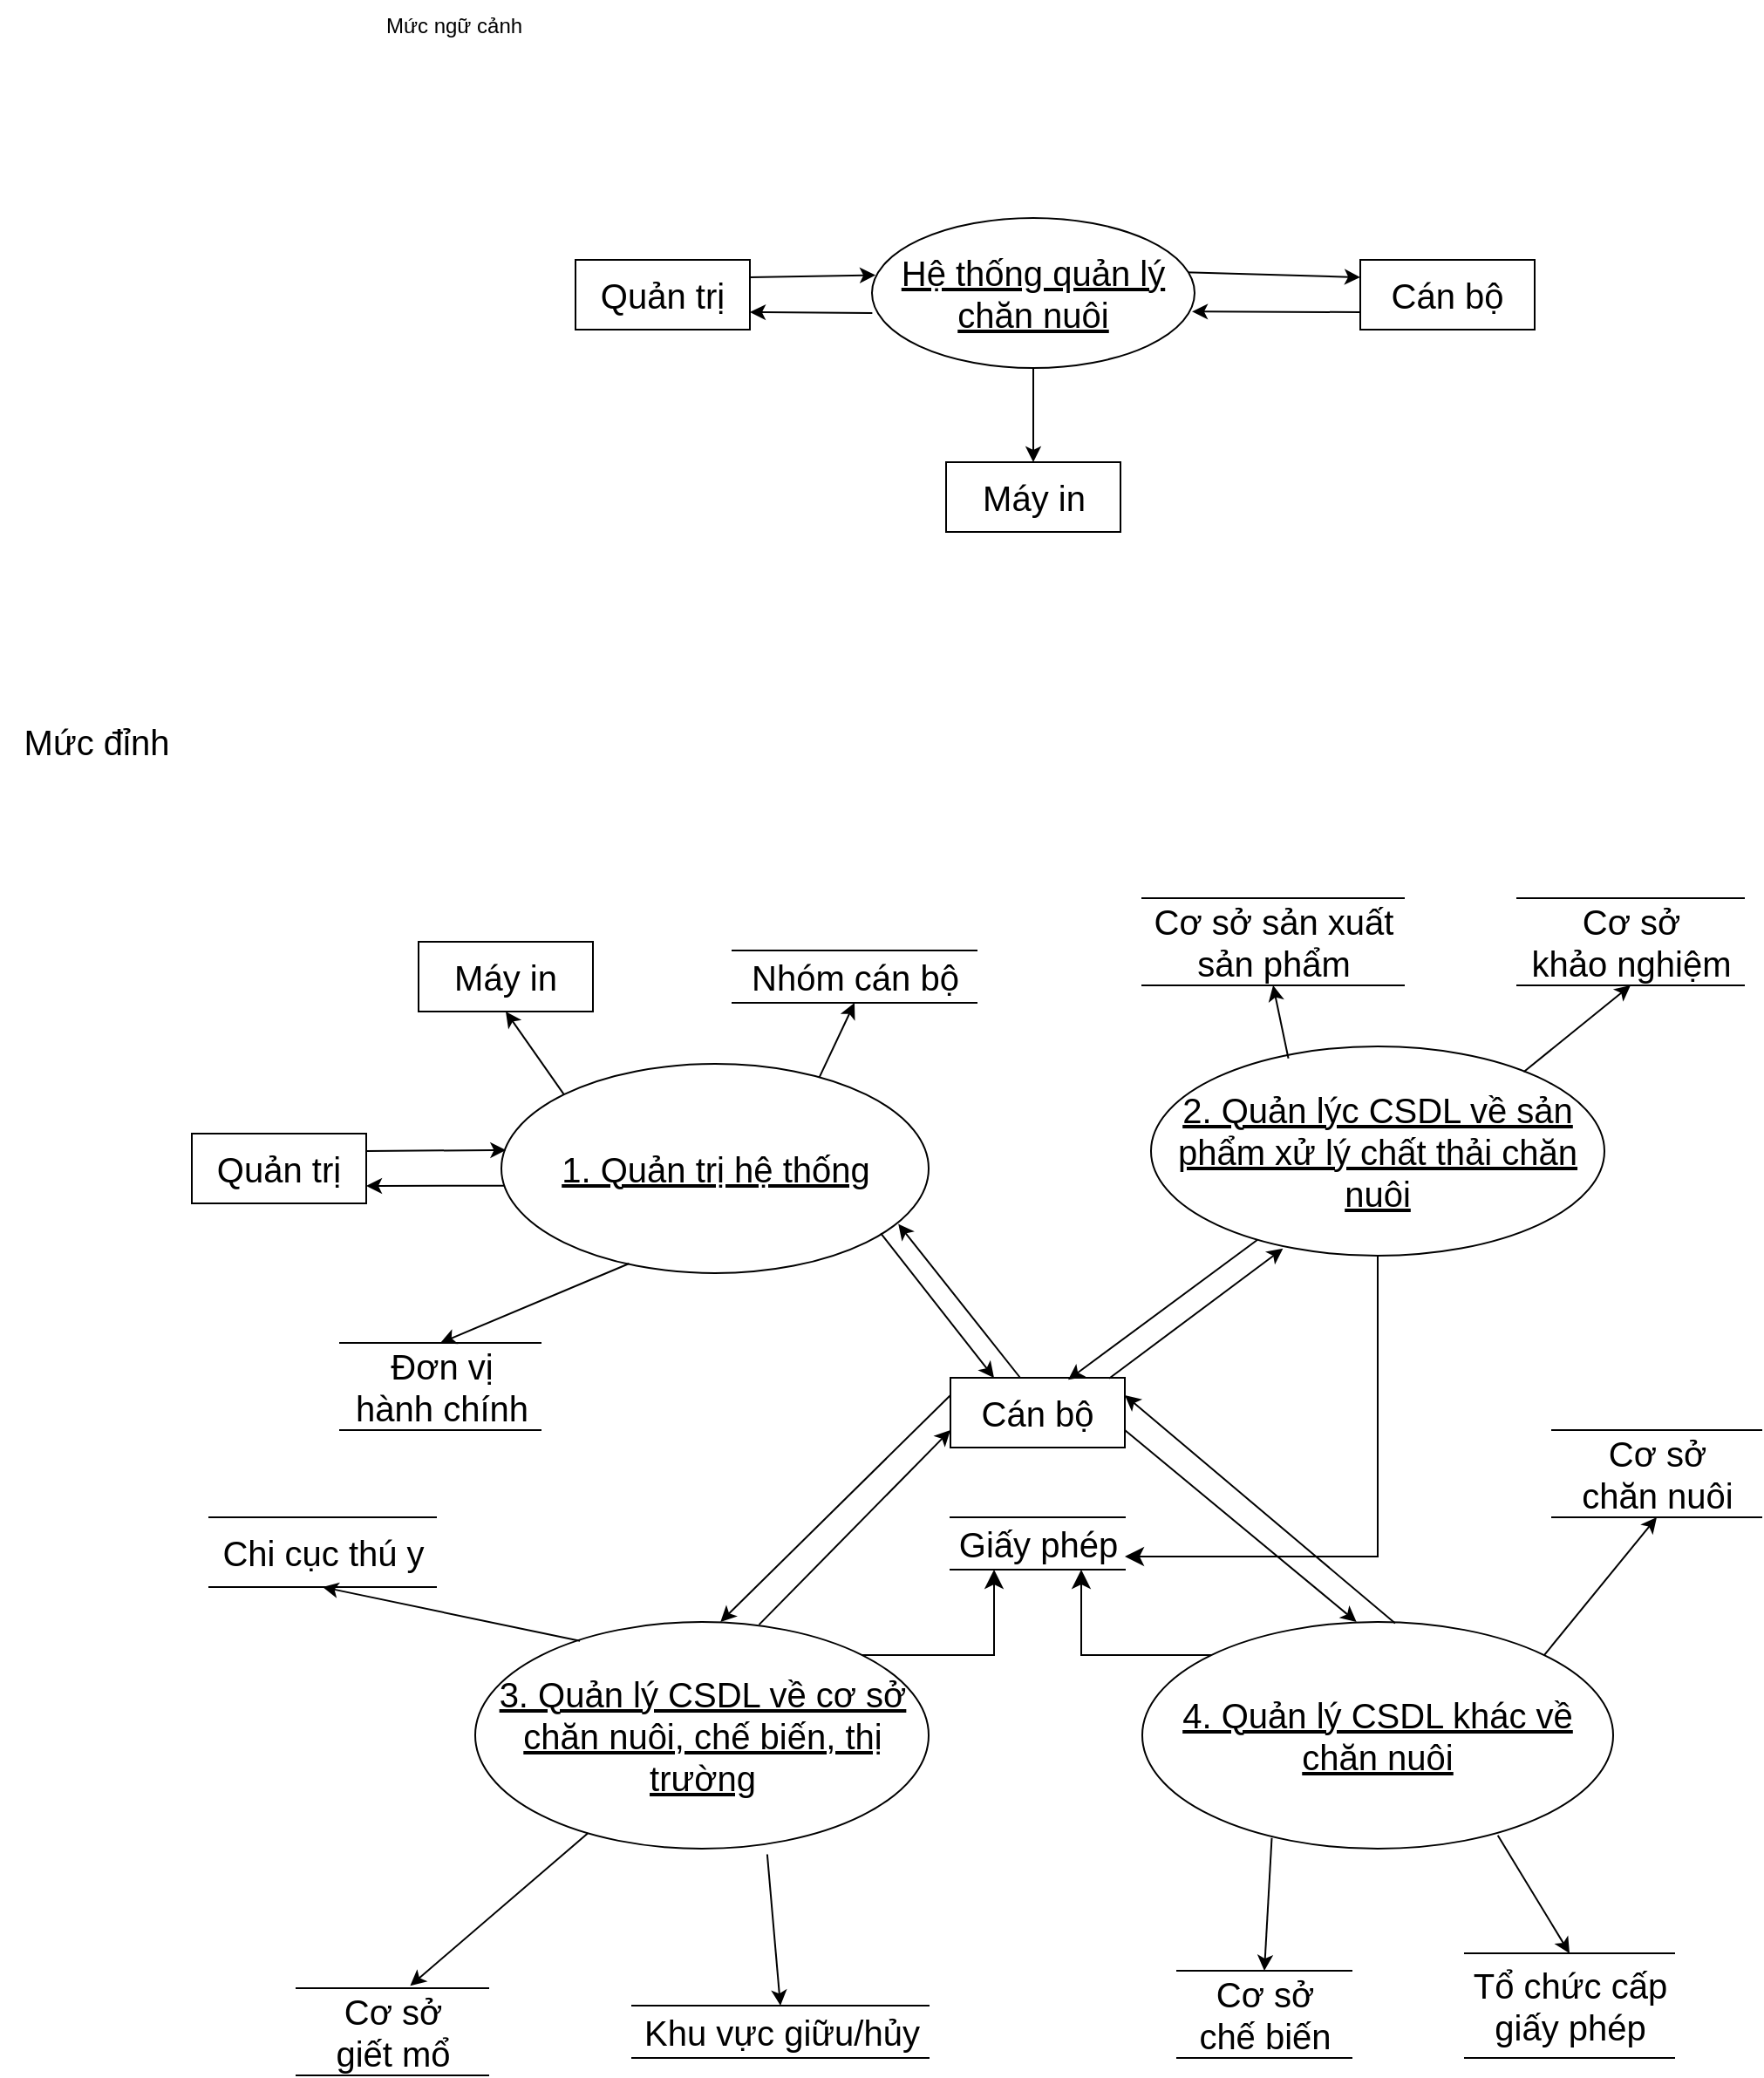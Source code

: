 <mxfile version="20.8.23" type="github">
  <diagram name="Page-1" id="0gvU9ToeIHV35Qbm5U2q">
    <mxGraphModel dx="2173" dy="717" grid="1" gridSize="10" guides="1" tooltips="1" connect="1" arrows="1" fold="1" page="1" pageScale="1" pageWidth="850" pageHeight="1100" math="0" shadow="0">
      <root>
        <mxCell id="0" />
        <mxCell id="1" parent="0" />
        <mxCell id="LT6I_wnhI_jYB2gAYEy_-1" value="Mức ngữ cảnh" style="text;html=1;align=center;verticalAlign=middle;resizable=0;points=[];autosize=1;strokeColor=none;fillColor=none;" vertex="1" parent="1">
          <mxGeometry x="30" y="55" width="100" height="30" as="geometry" />
        </mxCell>
        <mxCell id="LT6I_wnhI_jYB2gAYEy_-4" value="Máy in" style="whiteSpace=wrap;html=1;align=center;fontSize=20;" vertex="1" parent="1">
          <mxGeometry x="362.5" y="320" width="100" height="40" as="geometry" />
        </mxCell>
        <mxCell id="LT6I_wnhI_jYB2gAYEy_-5" value="Quản trị" style="whiteSpace=wrap;html=1;align=center;fontSize=20;" vertex="1" parent="1">
          <mxGeometry x="150" y="204" width="100" height="40" as="geometry" />
        </mxCell>
        <mxCell id="LT6I_wnhI_jYB2gAYEy_-6" value="Cán bộ" style="whiteSpace=wrap;html=1;align=center;fontSize=20;" vertex="1" parent="1">
          <mxGeometry x="600" y="204" width="100" height="40" as="geometry" />
        </mxCell>
        <mxCell id="LT6I_wnhI_jYB2gAYEy_-8" value="" style="endArrow=classic;html=1;rounded=0;fontSize=20;entryX=0.5;entryY=0;entryDx=0;entryDy=0;exitX=0.5;exitY=1;exitDx=0;exitDy=0;" edge="1" parent="1" source="LT6I_wnhI_jYB2gAYEy_-24" target="LT6I_wnhI_jYB2gAYEy_-4">
          <mxGeometry width="50" height="50" relative="1" as="geometry">
            <mxPoint x="430" y="270" as="sourcePoint" />
            <mxPoint x="320" y="260" as="targetPoint" />
          </mxGeometry>
        </mxCell>
        <mxCell id="LT6I_wnhI_jYB2gAYEy_-10" value="" style="endArrow=classic;html=1;rounded=0;fontSize=20;exitX=0;exitY=0.75;exitDx=0;exitDy=0;entryX=0.992;entryY=0.624;entryDx=0;entryDy=0;entryPerimeter=0;" edge="1" parent="1" source="LT6I_wnhI_jYB2gAYEy_-6" target="LT6I_wnhI_jYB2gAYEy_-24">
          <mxGeometry width="50" height="50" relative="1" as="geometry">
            <mxPoint x="420" y="340" as="sourcePoint" />
            <mxPoint x="520" y="230" as="targetPoint" />
          </mxGeometry>
        </mxCell>
        <mxCell id="LT6I_wnhI_jYB2gAYEy_-11" value="" style="endArrow=classic;html=1;rounded=0;fontSize=20;entryX=0;entryY=0.25;entryDx=0;entryDy=0;exitX=0.972;exitY=0.362;exitDx=0;exitDy=0;exitPerimeter=0;" edge="1" parent="1" source="LT6I_wnhI_jYB2gAYEy_-24" target="LT6I_wnhI_jYB2gAYEy_-6">
          <mxGeometry width="50" height="50" relative="1" as="geometry">
            <mxPoint x="505.0" y="212.5" as="sourcePoint" />
            <mxPoint x="550" y="220" as="targetPoint" />
          </mxGeometry>
        </mxCell>
        <mxCell id="LT6I_wnhI_jYB2gAYEy_-12" value="" style="endArrow=classic;html=1;rounded=0;fontSize=20;entryX=1;entryY=0.75;entryDx=0;entryDy=0;exitX=0.001;exitY=0.633;exitDx=0;exitDy=0;exitPerimeter=0;" edge="1" parent="1" source="LT6I_wnhI_jYB2gAYEy_-24" target="LT6I_wnhI_jYB2gAYEy_-5">
          <mxGeometry width="50" height="50" relative="1" as="geometry">
            <mxPoint x="345.0" y="235" as="sourcePoint" />
            <mxPoint x="258" y="230" as="targetPoint" />
            <Array as="points" />
          </mxGeometry>
        </mxCell>
        <mxCell id="LT6I_wnhI_jYB2gAYEy_-13" value="" style="endArrow=classic;html=1;rounded=0;fontSize=20;entryX=0.011;entryY=0.381;entryDx=0;entryDy=0;exitX=1;exitY=0.25;exitDx=0;exitDy=0;entryPerimeter=0;" edge="1" parent="1" source="LT6I_wnhI_jYB2gAYEy_-5" target="LT6I_wnhI_jYB2gAYEy_-24">
          <mxGeometry width="50" height="50" relative="1" as="geometry">
            <mxPoint x="260" y="215" as="sourcePoint" />
            <mxPoint x="345.0" y="212.5" as="targetPoint" />
          </mxGeometry>
        </mxCell>
        <mxCell id="LT6I_wnhI_jYB2gAYEy_-15" value="Mức đỉnh" style="text;html=1;align=center;verticalAlign=middle;resizable=0;points=[];autosize=1;strokeColor=none;fillColor=none;fontSize=20;" vertex="1" parent="1">
          <mxGeometry x="-180" y="460" width="110" height="40" as="geometry" />
        </mxCell>
        <mxCell id="LT6I_wnhI_jYB2gAYEy_-24" value="Hệ thống quản lý chăn nuôi" style="ellipse;whiteSpace=wrap;html=1;align=center;fontStyle=4;fontSize=20;" vertex="1" parent="1">
          <mxGeometry x="320" y="180" width="185" height="86" as="geometry" />
        </mxCell>
        <mxCell id="LT6I_wnhI_jYB2gAYEy_-26" value="4. Quản lý CSDL khác về chăn nuôi" style="ellipse;whiteSpace=wrap;html=1;align=center;fontStyle=4;fontSize=20;" vertex="1" parent="1">
          <mxGeometry x="475" y="985" width="270" height="130" as="geometry" />
        </mxCell>
        <mxCell id="LT6I_wnhI_jYB2gAYEy_-27" value="2. Quản lýc CSDL về sản phẩm xử lý chất thải chăn nuôi" style="ellipse;whiteSpace=wrap;html=1;align=center;fontStyle=4;fontSize=20;" vertex="1" parent="1">
          <mxGeometry x="480" y="655" width="260" height="120" as="geometry" />
        </mxCell>
        <mxCell id="LT6I_wnhI_jYB2gAYEy_-28" value="1. Quản trị hệ thống" style="ellipse;whiteSpace=wrap;html=1;align=center;fontStyle=4;fontSize=20;" vertex="1" parent="1">
          <mxGeometry x="107.5" y="665" width="245" height="120" as="geometry" />
        </mxCell>
        <mxCell id="LT6I_wnhI_jYB2gAYEy_-29" value="3. Quản lý CSDL về cơ sở chăn nuôi, chế biến, thị trường" style="ellipse;whiteSpace=wrap;html=1;align=center;fontStyle=4;fontSize=20;" vertex="1" parent="1">
          <mxGeometry x="92.5" y="985" width="260" height="130" as="geometry" />
        </mxCell>
        <mxCell id="LT6I_wnhI_jYB2gAYEy_-30" value="Quản trị" style="whiteSpace=wrap;html=1;align=center;fontSize=20;" vertex="1" parent="1">
          <mxGeometry x="-70" y="705" width="100" height="40" as="geometry" />
        </mxCell>
        <mxCell id="LT6I_wnhI_jYB2gAYEy_-40" value="Cán bộ" style="whiteSpace=wrap;html=1;align=center;fontSize=20;" vertex="1" parent="1">
          <mxGeometry x="365" y="845" width="100" height="40" as="geometry" />
        </mxCell>
        <mxCell id="LT6I_wnhI_jYB2gAYEy_-41" value="Máy in" style="whiteSpace=wrap;html=1;align=center;fontSize=20;" vertex="1" parent="1">
          <mxGeometry x="60" y="595" width="100" height="40" as="geometry" />
        </mxCell>
        <mxCell id="LT6I_wnhI_jYB2gAYEy_-42" value="Đơn vị&lt;br&gt;hành chính" style="html=1;dashed=0;whitespace=wrap;shape=partialRectangle;right=0;left=0;fontSize=20;" vertex="1" parent="1">
          <mxGeometry x="15" y="825" width="115" height="50" as="geometry" />
        </mxCell>
        <mxCell id="LT6I_wnhI_jYB2gAYEy_-43" value="Nhóm cán bộ" style="html=1;dashed=0;whitespace=wrap;shape=partialRectangle;right=0;left=0;fontSize=20;" vertex="1" parent="1">
          <mxGeometry x="240" y="600" width="140" height="30" as="geometry" />
        </mxCell>
        <mxCell id="LT6I_wnhI_jYB2gAYEy_-44" value="Cơ sở sản xuất &lt;br&gt;sản phẩm" style="html=1;dashed=0;whitespace=wrap;shape=partialRectangle;right=0;left=0;fontSize=20;" vertex="1" parent="1">
          <mxGeometry x="475" y="570" width="150" height="50" as="geometry" />
        </mxCell>
        <mxCell id="LT6I_wnhI_jYB2gAYEy_-45" value="Cơ sở&lt;br&gt;khảo nghiệm" style="html=1;dashed=0;whitespace=wrap;shape=partialRectangle;right=0;left=0;fontSize=20;" vertex="1" parent="1">
          <mxGeometry x="690" y="570" width="130" height="50" as="geometry" />
        </mxCell>
        <mxCell id="LT6I_wnhI_jYB2gAYEy_-46" value="Giấy phép" style="html=1;dashed=0;whitespace=wrap;shape=partialRectangle;right=0;left=0;fontSize=20;" vertex="1" parent="1">
          <mxGeometry x="365" y="925" width="100" height="30" as="geometry" />
        </mxCell>
        <mxCell id="LT6I_wnhI_jYB2gAYEy_-47" value="Cơ sở&lt;br&gt;chế biến" style="html=1;dashed=0;whitespace=wrap;shape=partialRectangle;right=0;left=0;fontSize=20;" vertex="1" parent="1">
          <mxGeometry x="495" y="1185" width="100" height="50" as="geometry" />
        </mxCell>
        <mxCell id="LT6I_wnhI_jYB2gAYEy_-48" value="Tổ chức cấp&lt;br&gt;giấy phép" style="html=1;dashed=0;whitespace=wrap;shape=partialRectangle;right=0;left=0;fontSize=20;" vertex="1" parent="1">
          <mxGeometry x="660" y="1175" width="120" height="60" as="geometry" />
        </mxCell>
        <mxCell id="LT6I_wnhI_jYB2gAYEy_-49" value="Cơ sở &lt;br&gt;chăn nuôi" style="html=1;dashed=0;whitespace=wrap;shape=partialRectangle;right=0;left=0;fontSize=20;" vertex="1" parent="1">
          <mxGeometry x="710" y="875" width="120" height="50" as="geometry" />
        </mxCell>
        <mxCell id="LT6I_wnhI_jYB2gAYEy_-50" value="Cơ sở&lt;br&gt;giết mổ" style="html=1;dashed=0;whitespace=wrap;shape=partialRectangle;right=0;left=0;fontSize=20;" vertex="1" parent="1">
          <mxGeometry x="-10" y="1195" width="110" height="50" as="geometry" />
        </mxCell>
        <mxCell id="LT6I_wnhI_jYB2gAYEy_-51" value="Chi cục thú y" style="html=1;dashed=0;whitespace=wrap;shape=partialRectangle;right=0;left=0;fontSize=20;" vertex="1" parent="1">
          <mxGeometry x="-60" y="925" width="130" height="40" as="geometry" />
        </mxCell>
        <mxCell id="LT6I_wnhI_jYB2gAYEy_-52" value="Khu vực giữu/hủy" style="html=1;dashed=0;whitespace=wrap;shape=partialRectangle;right=0;left=0;fontSize=20;" vertex="1" parent="1">
          <mxGeometry x="182.5" y="1205" width="170" height="30" as="geometry" />
        </mxCell>
        <mxCell id="LT6I_wnhI_jYB2gAYEy_-53" value="" style="endArrow=classic;html=1;rounded=0;fontSize=20;exitX=1;exitY=0.25;exitDx=0;exitDy=0;entryX=0.011;entryY=0.412;entryDx=0;entryDy=0;entryPerimeter=0;" edge="1" parent="1" source="LT6I_wnhI_jYB2gAYEy_-30" target="LT6I_wnhI_jYB2gAYEy_-28">
          <mxGeometry width="50" height="50" relative="1" as="geometry">
            <mxPoint x="260" y="770" as="sourcePoint" />
            <mxPoint x="310" y="720" as="targetPoint" />
          </mxGeometry>
        </mxCell>
        <mxCell id="LT6I_wnhI_jYB2gAYEy_-54" value="" style="endArrow=classic;html=1;rounded=0;fontSize=20;exitX=0.007;exitY=0.582;exitDx=0;exitDy=0;exitPerimeter=0;entryX=1;entryY=0.75;entryDx=0;entryDy=0;" edge="1" parent="1" source="LT6I_wnhI_jYB2gAYEy_-28" target="LT6I_wnhI_jYB2gAYEy_-30">
          <mxGeometry width="50" height="50" relative="1" as="geometry">
            <mxPoint x="260" y="770" as="sourcePoint" />
            <mxPoint x="310" y="720" as="targetPoint" />
          </mxGeometry>
        </mxCell>
        <mxCell id="LT6I_wnhI_jYB2gAYEy_-55" value="" style="endArrow=classic;html=1;rounded=0;fontSize=20;entryX=0.5;entryY=1;entryDx=0;entryDy=0;exitX=0;exitY=0;exitDx=0;exitDy=0;" edge="1" parent="1" source="LT6I_wnhI_jYB2gAYEy_-28" target="LT6I_wnhI_jYB2gAYEy_-41">
          <mxGeometry width="50" height="50" relative="1" as="geometry">
            <mxPoint x="260" y="770" as="sourcePoint" />
            <mxPoint x="310" y="720" as="targetPoint" />
          </mxGeometry>
        </mxCell>
        <mxCell id="LT6I_wnhI_jYB2gAYEy_-56" value="" style="endArrow=classic;html=1;rounded=0;fontSize=20;exitX=0.744;exitY=0.065;exitDx=0;exitDy=0;exitPerimeter=0;entryX=0.5;entryY=1;entryDx=0;entryDy=0;" edge="1" parent="1" source="LT6I_wnhI_jYB2gAYEy_-28" target="LT6I_wnhI_jYB2gAYEy_-43">
          <mxGeometry width="50" height="50" relative="1" as="geometry">
            <mxPoint x="266.125" y="672.08" as="sourcePoint" />
            <mxPoint x="291" y="630" as="targetPoint" />
          </mxGeometry>
        </mxCell>
        <mxCell id="LT6I_wnhI_jYB2gAYEy_-58" value="" style="endArrow=classic;html=1;rounded=0;fontSize=20;exitX=0.299;exitY=0.954;exitDx=0;exitDy=0;exitPerimeter=0;entryX=0.5;entryY=0;entryDx=0;entryDy=0;" edge="1" parent="1" source="LT6I_wnhI_jYB2gAYEy_-28" target="LT6I_wnhI_jYB2gAYEy_-42">
          <mxGeometry width="50" height="50" relative="1" as="geometry">
            <mxPoint x="260" y="770" as="sourcePoint" />
            <mxPoint x="310" y="720" as="targetPoint" />
          </mxGeometry>
        </mxCell>
        <mxCell id="LT6I_wnhI_jYB2gAYEy_-59" value="" style="endArrow=classic;html=1;rounded=0;fontSize=20;entryX=0.25;entryY=0;entryDx=0;entryDy=0;exitX=0.888;exitY=0.81;exitDx=0;exitDy=0;exitPerimeter=0;" edge="1" parent="1" source="LT6I_wnhI_jYB2gAYEy_-28" target="LT6I_wnhI_jYB2gAYEy_-40">
          <mxGeometry width="50" height="50" relative="1" as="geometry">
            <mxPoint x="260" y="800" as="sourcePoint" />
            <mxPoint x="310" y="740" as="targetPoint" />
          </mxGeometry>
        </mxCell>
        <mxCell id="LT6I_wnhI_jYB2gAYEy_-60" value="" style="endArrow=classic;html=1;rounded=0;fontSize=20;exitX=0.25;exitY=0;exitDx=0;exitDy=0;entryX=0.929;entryY=0.765;entryDx=0;entryDy=0;entryPerimeter=0;" edge="1" parent="1" target="LT6I_wnhI_jYB2gAYEy_-28">
          <mxGeometry width="50" height="50" relative="1" as="geometry">
            <mxPoint x="405" y="845" as="sourcePoint" />
            <mxPoint x="341.53" y="764.6" as="targetPoint" />
          </mxGeometry>
        </mxCell>
        <mxCell id="LT6I_wnhI_jYB2gAYEy_-61" value="" style="endArrow=classic;html=1;rounded=0;fontSize=20;entryX=0.541;entryY=0;entryDx=0;entryDy=0;entryPerimeter=0;exitX=0;exitY=0.25;exitDx=0;exitDy=0;" edge="1" parent="1" source="LT6I_wnhI_jYB2gAYEy_-40" target="LT6I_wnhI_jYB2gAYEy_-29">
          <mxGeometry width="50" height="50" relative="1" as="geometry">
            <mxPoint x="360" y="860" as="sourcePoint" />
            <mxPoint x="310" y="750" as="targetPoint" />
          </mxGeometry>
        </mxCell>
        <mxCell id="LT6I_wnhI_jYB2gAYEy_-62" value="" style="endArrow=classic;html=1;rounded=0;fontSize=20;entryX=0.675;entryY=0.029;entryDx=0;entryDy=0;entryPerimeter=0;" edge="1" parent="1" source="LT6I_wnhI_jYB2gAYEy_-27" target="LT6I_wnhI_jYB2gAYEy_-40">
          <mxGeometry width="50" height="50" relative="1" as="geometry">
            <mxPoint x="260" y="800" as="sourcePoint" />
            <mxPoint x="310" y="750" as="targetPoint" />
          </mxGeometry>
        </mxCell>
        <mxCell id="LT6I_wnhI_jYB2gAYEy_-63" value="" style="endArrow=classic;html=1;rounded=0;fontSize=20;entryX=0.291;entryY=0.966;entryDx=0;entryDy=0;entryPerimeter=0;exitX=0.91;exitY=0.009;exitDx=0;exitDy=0;exitPerimeter=0;" edge="1" parent="1" source="LT6I_wnhI_jYB2gAYEy_-40" target="LT6I_wnhI_jYB2gAYEy_-27">
          <mxGeometry width="50" height="50" relative="1" as="geometry">
            <mxPoint x="260" y="800" as="sourcePoint" />
            <mxPoint x="310" y="750" as="targetPoint" />
          </mxGeometry>
        </mxCell>
        <mxCell id="LT6I_wnhI_jYB2gAYEy_-64" value="" style="endArrow=classic;html=1;rounded=0;fontSize=20;exitX=0.626;exitY=0.012;exitDx=0;exitDy=0;exitPerimeter=0;entryX=0;entryY=0.75;entryDx=0;entryDy=0;" edge="1" parent="1" source="LT6I_wnhI_jYB2gAYEy_-29" target="LT6I_wnhI_jYB2gAYEy_-40">
          <mxGeometry width="50" height="50" relative="1" as="geometry">
            <mxPoint x="260" y="830" as="sourcePoint" />
            <mxPoint x="340" y="890" as="targetPoint" />
          </mxGeometry>
        </mxCell>
        <mxCell id="LT6I_wnhI_jYB2gAYEy_-65" value="" style="endArrow=classic;html=1;rounded=0;fontSize=20;entryX=1;entryY=0.25;entryDx=0;entryDy=0;exitX=0.537;exitY=0.006;exitDx=0;exitDy=0;exitPerimeter=0;" edge="1" parent="1" source="LT6I_wnhI_jYB2gAYEy_-26" target="LT6I_wnhI_jYB2gAYEy_-40">
          <mxGeometry width="50" height="50" relative="1" as="geometry">
            <mxPoint x="610" y="980" as="sourcePoint" />
            <mxPoint x="310" y="840" as="targetPoint" />
          </mxGeometry>
        </mxCell>
        <mxCell id="LT6I_wnhI_jYB2gAYEy_-66" value="" style="endArrow=classic;html=1;rounded=0;fontSize=20;entryX=0.455;entryY=0;entryDx=0;entryDy=0;entryPerimeter=0;exitX=1;exitY=0.75;exitDx=0;exitDy=0;" edge="1" parent="1" source="LT6I_wnhI_jYB2gAYEy_-40" target="LT6I_wnhI_jYB2gAYEy_-26">
          <mxGeometry width="50" height="50" relative="1" as="geometry">
            <mxPoint x="260" y="890" as="sourcePoint" />
            <mxPoint x="310" y="840" as="targetPoint" />
          </mxGeometry>
        </mxCell>
        <mxCell id="LT6I_wnhI_jYB2gAYEy_-67" value="" style="endArrow=classic;html=1;rounded=0;fontSize=20;entryX=0.5;entryY=1;entryDx=0;entryDy=0;exitX=0.303;exitY=0.057;exitDx=0;exitDy=0;exitPerimeter=0;" edge="1" parent="1" source="LT6I_wnhI_jYB2gAYEy_-27" target="LT6I_wnhI_jYB2gAYEy_-44">
          <mxGeometry width="50" height="50" relative="1" as="geometry">
            <mxPoint x="260" y="790" as="sourcePoint" />
            <mxPoint x="310" y="740" as="targetPoint" />
          </mxGeometry>
        </mxCell>
        <mxCell id="LT6I_wnhI_jYB2gAYEy_-68" value="" style="endArrow=classic;html=1;rounded=0;fontSize=20;entryX=0.5;entryY=1;entryDx=0;entryDy=0;exitX=0.822;exitY=0.122;exitDx=0;exitDy=0;exitPerimeter=0;" edge="1" parent="1" source="LT6I_wnhI_jYB2gAYEy_-27" target="LT6I_wnhI_jYB2gAYEy_-45">
          <mxGeometry width="50" height="50" relative="1" as="geometry">
            <mxPoint x="260" y="790" as="sourcePoint" />
            <mxPoint x="710" y="630" as="targetPoint" />
          </mxGeometry>
        </mxCell>
        <mxCell id="LT6I_wnhI_jYB2gAYEy_-69" value="" style="endArrow=classic;html=1;rounded=0;fontSize=20;exitX=0.231;exitY=0.084;exitDx=0;exitDy=0;exitPerimeter=0;entryX=0.5;entryY=1;entryDx=0;entryDy=0;" edge="1" parent="1" source="LT6I_wnhI_jYB2gAYEy_-29" target="LT6I_wnhI_jYB2gAYEy_-51">
          <mxGeometry width="50" height="50" relative="1" as="geometry">
            <mxPoint x="220" y="1000" as="sourcePoint" />
            <mxPoint x="270" y="950" as="targetPoint" />
          </mxGeometry>
        </mxCell>
        <mxCell id="LT6I_wnhI_jYB2gAYEy_-70" value="" style="endArrow=classic;html=1;rounded=0;fontSize=20;entryX=0.5;entryY=0;entryDx=0;entryDy=0;exitX=0.644;exitY=1.025;exitDx=0;exitDy=0;exitPerimeter=0;" edge="1" parent="1" source="LT6I_wnhI_jYB2gAYEy_-29" target="LT6I_wnhI_jYB2gAYEy_-52">
          <mxGeometry width="50" height="50" relative="1" as="geometry">
            <mxPoint x="220" y="1070" as="sourcePoint" />
            <mxPoint x="270" y="1020" as="targetPoint" />
          </mxGeometry>
        </mxCell>
        <mxCell id="LT6I_wnhI_jYB2gAYEy_-71" value="" style="endArrow=classic;html=1;rounded=0;fontSize=20;entryX=0.593;entryY=-0.028;entryDx=0;entryDy=0;entryPerimeter=0;" edge="1" parent="1" source="LT6I_wnhI_jYB2gAYEy_-29" target="LT6I_wnhI_jYB2gAYEy_-50">
          <mxGeometry width="50" height="50" relative="1" as="geometry">
            <mxPoint x="220" y="1070" as="sourcePoint" />
            <mxPoint x="270" y="1020" as="targetPoint" />
          </mxGeometry>
        </mxCell>
        <mxCell id="LT6I_wnhI_jYB2gAYEy_-72" value="" style="endArrow=classic;html=1;rounded=0;fontSize=20;exitX=0.755;exitY=0.941;exitDx=0;exitDy=0;exitPerimeter=0;entryX=0.5;entryY=0;entryDx=0;entryDy=0;" edge="1" parent="1" source="LT6I_wnhI_jYB2gAYEy_-26" target="LT6I_wnhI_jYB2gAYEy_-48">
          <mxGeometry width="50" height="50" relative="1" as="geometry">
            <mxPoint x="660" y="1120" as="sourcePoint" />
            <mxPoint x="500" y="1020" as="targetPoint" />
          </mxGeometry>
        </mxCell>
        <mxCell id="LT6I_wnhI_jYB2gAYEy_-73" value="" style="endArrow=classic;html=1;rounded=0;fontSize=20;exitX=0.275;exitY=0.953;exitDx=0;exitDy=0;exitPerimeter=0;entryX=0.5;entryY=0;entryDx=0;entryDy=0;" edge="1" parent="1" source="LT6I_wnhI_jYB2gAYEy_-26" target="LT6I_wnhI_jYB2gAYEy_-47">
          <mxGeometry width="50" height="50" relative="1" as="geometry">
            <mxPoint x="450" y="1070" as="sourcePoint" />
            <mxPoint x="500" y="1020" as="targetPoint" />
          </mxGeometry>
        </mxCell>
        <mxCell id="LT6I_wnhI_jYB2gAYEy_-74" value="" style="endArrow=classic;html=1;rounded=0;fontSize=20;entryX=0.5;entryY=1;entryDx=0;entryDy=0;exitX=1;exitY=0;exitDx=0;exitDy=0;" edge="1" parent="1" source="LT6I_wnhI_jYB2gAYEy_-26" target="LT6I_wnhI_jYB2gAYEy_-49">
          <mxGeometry width="50" height="50" relative="1" as="geometry">
            <mxPoint x="450" y="1070" as="sourcePoint" />
            <mxPoint x="500" y="1020" as="targetPoint" />
          </mxGeometry>
        </mxCell>
        <mxCell id="LT6I_wnhI_jYB2gAYEy_-75" value="" style="edgeStyle=segmentEdgeStyle;endArrow=classic;html=1;curved=0;rounded=0;endSize=8;startSize=8;fontSize=20;exitX=0.5;exitY=1;exitDx=0;exitDy=0;entryX=1;entryY=0.75;entryDx=0;entryDy=0;" edge="1" parent="1" source="LT6I_wnhI_jYB2gAYEy_-27" target="LT6I_wnhI_jYB2gAYEy_-46">
          <mxGeometry width="50" height="50" relative="1" as="geometry">
            <mxPoint x="320" y="960" as="sourcePoint" />
            <mxPoint x="600" y="950" as="targetPoint" />
            <Array as="points">
              <mxPoint x="610" y="948" />
            </Array>
          </mxGeometry>
        </mxCell>
        <mxCell id="LT6I_wnhI_jYB2gAYEy_-76" value="" style="edgeStyle=segmentEdgeStyle;endArrow=classic;html=1;curved=0;rounded=0;endSize=8;startSize=8;fontSize=20;exitX=1;exitY=0;exitDx=0;exitDy=0;entryX=0.25;entryY=1;entryDx=0;entryDy=0;" edge="1" parent="1" source="LT6I_wnhI_jYB2gAYEy_-29" target="LT6I_wnhI_jYB2gAYEy_-46">
          <mxGeometry width="50" height="50" relative="1" as="geometry">
            <mxPoint x="320" y="960" as="sourcePoint" />
            <mxPoint x="370" y="910" as="targetPoint" />
          </mxGeometry>
        </mxCell>
        <mxCell id="LT6I_wnhI_jYB2gAYEy_-77" value="" style="edgeStyle=segmentEdgeStyle;endArrow=classic;html=1;curved=0;rounded=0;endSize=8;startSize=8;fontSize=20;entryX=0.75;entryY=1;entryDx=0;entryDy=0;exitX=0;exitY=0;exitDx=0;exitDy=0;" edge="1" parent="1" source="LT6I_wnhI_jYB2gAYEy_-26" target="LT6I_wnhI_jYB2gAYEy_-46">
          <mxGeometry width="50" height="50" relative="1" as="geometry">
            <mxPoint x="320" y="960" as="sourcePoint" />
            <mxPoint x="370" y="910" as="targetPoint" />
          </mxGeometry>
        </mxCell>
      </root>
    </mxGraphModel>
  </diagram>
</mxfile>
